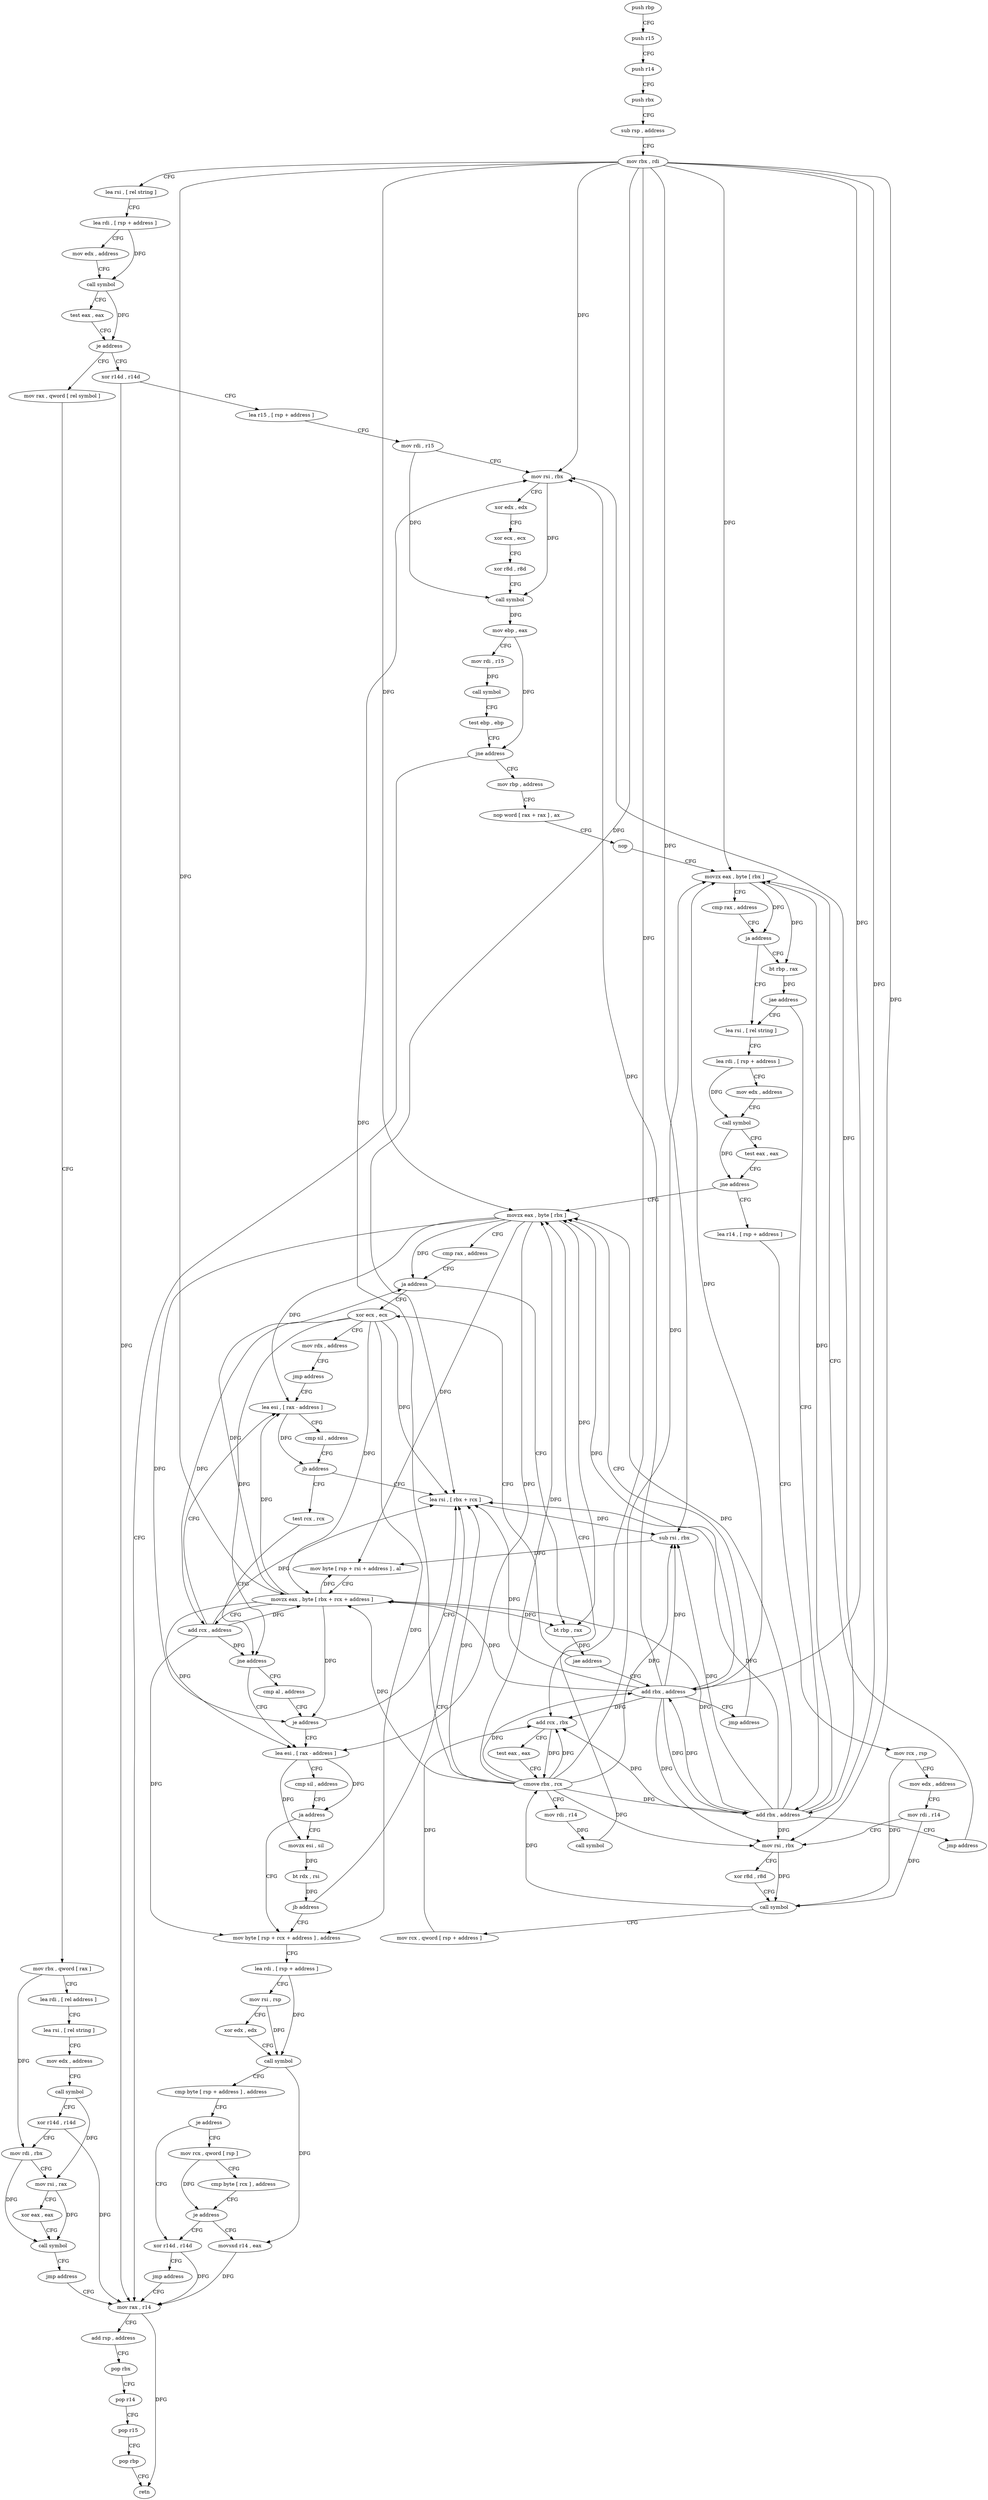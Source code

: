 digraph "func" {
"75232" [label = "push rbp" ]
"75233" [label = "push r15" ]
"75235" [label = "push r14" ]
"75237" [label = "push rbx" ]
"75238" [label = "sub rsp , address" ]
"75242" [label = "mov rbx , rdi" ]
"75245" [label = "lea rsi , [ rel string ]" ]
"75252" [label = "lea rdi , [ rsp + address ]" ]
"75257" [label = "mov edx , address" ]
"75262" [label = "call symbol" ]
"75267" [label = "test eax , eax" ]
"75269" [label = "je address" ]
"75326" [label = "xor r14d , r14d" ]
"75271" [label = "mov rax , qword [ rel symbol ]" ]
"75329" [label = "lea r15 , [ rsp + address ]" ]
"75334" [label = "mov rdi , r15" ]
"75337" [label = "mov rsi , rbx" ]
"75340" [label = "xor edx , edx" ]
"75342" [label = "xor ecx , ecx" ]
"75344" [label = "xor r8d , r8d" ]
"75347" [label = "call symbol" ]
"75352" [label = "mov ebp , eax" ]
"75354" [label = "mov rdi , r15" ]
"75357" [label = "call symbol" ]
"75362" [label = "test ebp , ebp" ]
"75364" [label = "jne address" ]
"75637" [label = "mov rax , r14" ]
"75370" [label = "mov rbp , address" ]
"75278" [label = "mov rbx , qword [ rax ]" ]
"75281" [label = "lea rdi , [ rel address ]" ]
"75288" [label = "lea rsi , [ rel string ]" ]
"75295" [label = "mov edx , address" ]
"75300" [label = "call symbol" ]
"75305" [label = "xor r14d , r14d" ]
"75308" [label = "mov rdi , rbx" ]
"75311" [label = "mov rsi , rax" ]
"75314" [label = "xor eax , eax" ]
"75316" [label = "call symbol" ]
"75321" [label = "jmp address" ]
"75640" [label = "add rsp , address" ]
"75644" [label = "pop rbx" ]
"75645" [label = "pop r14" ]
"75647" [label = "pop r15" ]
"75649" [label = "pop rbp" ]
"75650" [label = "retn" ]
"75380" [label = "nop word [ rax + rax ] , ax" ]
"75390" [label = "nop" ]
"75392" [label = "movzx eax , byte [ rbx ]" ]
"75413" [label = "lea rsi , [ rel string ]" ]
"75420" [label = "lea rdi , [ rsp + address ]" ]
"75425" [label = "mov edx , address" ]
"75430" [label = "call symbol" ]
"75435" [label = "test eax , eax" ]
"75437" [label = "jne address" ]
"75488" [label = "movzx eax , byte [ rbx ]" ]
"75439" [label = "lea r14 , [ rsp + address ]" ]
"75401" [label = "bt rbp , rax" ]
"75405" [label = "jae address" ]
"75407" [label = "add rbx , address" ]
"75491" [label = "cmp rax , address" ]
"75495" [label = "ja address" ]
"75509" [label = "xor ecx , ecx" ]
"75497" [label = "bt rbp , rax" ]
"75444" [label = "mov rcx , rsp" ]
"75447" [label = "mov edx , address" ]
"75452" [label = "mov rdi , r14" ]
"75455" [label = "mov rsi , rbx" ]
"75458" [label = "xor r8d , r8d" ]
"75461" [label = "call symbol" ]
"75466" [label = "mov rcx , qword [ rsp + address ]" ]
"75471" [label = "add rcx , rbx" ]
"75474" [label = "test eax , eax" ]
"75476" [label = "cmove rbx , rcx" ]
"75480" [label = "mov rdi , r14" ]
"75483" [label = "call symbol" ]
"75411" [label = "jmp address" ]
"75511" [label = "mov rdx , address" ]
"75521" [label = "jmp address" ]
"75556" [label = "lea esi , [ rax - address ]" ]
"75501" [label = "jae address" ]
"75503" [label = "add rbx , address" ]
"75395" [label = "cmp rax , address" ]
"75399" [label = "ja address" ]
"75559" [label = "cmp sil , address" ]
"75563" [label = "jb address" ]
"75536" [label = "lea rsi , [ rbx + rcx ]" ]
"75565" [label = "test rcx , rcx" ]
"75507" [label = "jmp address" ]
"75540" [label = "sub rsi , rbx" ]
"75543" [label = "mov byte [ rsp + rsi + address ] , al" ]
"75547" [label = "movzx eax , byte [ rbx + rcx + address ]" ]
"75552" [label = "add rcx , address" ]
"75568" [label = "jne address" ]
"75574" [label = "lea esi , [ rax - address ]" ]
"75570" [label = "cmp al , address" ]
"75577" [label = "cmp sil , address" ]
"75581" [label = "ja address" ]
"75593" [label = "mov byte [ rsp + rcx + address ] , address" ]
"75583" [label = "movzx esi , sil" ]
"75572" [label = "je address" ]
"75598" [label = "lea rdi , [ rsp + address ]" ]
"75603" [label = "mov rsi , rsp" ]
"75606" [label = "xor edx , edx" ]
"75608" [label = "call symbol" ]
"75613" [label = "cmp byte [ rsp + address ] , address" ]
"75618" [label = "je address" ]
"75629" [label = "xor r14d , r14d" ]
"75620" [label = "mov rcx , qword [ rsp ]" ]
"75587" [label = "bt rdx , rsi" ]
"75591" [label = "jb address" ]
"75632" [label = "jmp address" ]
"75624" [label = "cmp byte [ rcx ] , address" ]
"75627" [label = "je address" ]
"75634" [label = "movsxd r14 , eax" ]
"75232" -> "75233" [ label = "CFG" ]
"75233" -> "75235" [ label = "CFG" ]
"75235" -> "75237" [ label = "CFG" ]
"75237" -> "75238" [ label = "CFG" ]
"75238" -> "75242" [ label = "CFG" ]
"75242" -> "75245" [ label = "CFG" ]
"75242" -> "75337" [ label = "DFG" ]
"75242" -> "75392" [ label = "DFG" ]
"75242" -> "75488" [ label = "DFG" ]
"75242" -> "75455" [ label = "DFG" ]
"75242" -> "75471" [ label = "DFG" ]
"75242" -> "75407" [ label = "DFG" ]
"75242" -> "75503" [ label = "DFG" ]
"75242" -> "75536" [ label = "DFG" ]
"75242" -> "75540" [ label = "DFG" ]
"75242" -> "75547" [ label = "DFG" ]
"75245" -> "75252" [ label = "CFG" ]
"75252" -> "75257" [ label = "CFG" ]
"75252" -> "75262" [ label = "DFG" ]
"75257" -> "75262" [ label = "CFG" ]
"75262" -> "75267" [ label = "CFG" ]
"75262" -> "75269" [ label = "DFG" ]
"75267" -> "75269" [ label = "CFG" ]
"75269" -> "75326" [ label = "CFG" ]
"75269" -> "75271" [ label = "CFG" ]
"75326" -> "75329" [ label = "CFG" ]
"75326" -> "75637" [ label = "DFG" ]
"75271" -> "75278" [ label = "CFG" ]
"75329" -> "75334" [ label = "CFG" ]
"75334" -> "75337" [ label = "CFG" ]
"75334" -> "75347" [ label = "DFG" ]
"75337" -> "75340" [ label = "CFG" ]
"75337" -> "75347" [ label = "DFG" ]
"75340" -> "75342" [ label = "CFG" ]
"75342" -> "75344" [ label = "CFG" ]
"75344" -> "75347" [ label = "CFG" ]
"75347" -> "75352" [ label = "DFG" ]
"75352" -> "75354" [ label = "CFG" ]
"75352" -> "75364" [ label = "DFG" ]
"75354" -> "75357" [ label = "DFG" ]
"75357" -> "75362" [ label = "CFG" ]
"75362" -> "75364" [ label = "CFG" ]
"75364" -> "75637" [ label = "CFG" ]
"75364" -> "75370" [ label = "CFG" ]
"75637" -> "75640" [ label = "CFG" ]
"75637" -> "75650" [ label = "DFG" ]
"75370" -> "75380" [ label = "CFG" ]
"75278" -> "75281" [ label = "CFG" ]
"75278" -> "75308" [ label = "DFG" ]
"75281" -> "75288" [ label = "CFG" ]
"75288" -> "75295" [ label = "CFG" ]
"75295" -> "75300" [ label = "CFG" ]
"75300" -> "75305" [ label = "CFG" ]
"75300" -> "75311" [ label = "DFG" ]
"75305" -> "75308" [ label = "CFG" ]
"75305" -> "75637" [ label = "DFG" ]
"75308" -> "75311" [ label = "CFG" ]
"75308" -> "75316" [ label = "DFG" ]
"75311" -> "75314" [ label = "CFG" ]
"75311" -> "75316" [ label = "DFG" ]
"75314" -> "75316" [ label = "CFG" ]
"75316" -> "75321" [ label = "CFG" ]
"75321" -> "75637" [ label = "CFG" ]
"75640" -> "75644" [ label = "CFG" ]
"75644" -> "75645" [ label = "CFG" ]
"75645" -> "75647" [ label = "CFG" ]
"75647" -> "75649" [ label = "CFG" ]
"75649" -> "75650" [ label = "CFG" ]
"75380" -> "75390" [ label = "CFG" ]
"75390" -> "75392" [ label = "CFG" ]
"75392" -> "75395" [ label = "CFG" ]
"75392" -> "75399" [ label = "DFG" ]
"75392" -> "75401" [ label = "DFG" ]
"75413" -> "75420" [ label = "CFG" ]
"75420" -> "75425" [ label = "CFG" ]
"75420" -> "75430" [ label = "DFG" ]
"75425" -> "75430" [ label = "CFG" ]
"75430" -> "75435" [ label = "CFG" ]
"75430" -> "75437" [ label = "DFG" ]
"75435" -> "75437" [ label = "CFG" ]
"75437" -> "75488" [ label = "CFG" ]
"75437" -> "75439" [ label = "CFG" ]
"75488" -> "75491" [ label = "CFG" ]
"75488" -> "75495" [ label = "DFG" ]
"75488" -> "75497" [ label = "DFG" ]
"75488" -> "75556" [ label = "DFG" ]
"75488" -> "75543" [ label = "DFG" ]
"75488" -> "75574" [ label = "DFG" ]
"75488" -> "75572" [ label = "DFG" ]
"75439" -> "75444" [ label = "CFG" ]
"75401" -> "75405" [ label = "DFG" ]
"75405" -> "75413" [ label = "CFG" ]
"75405" -> "75407" [ label = "CFG" ]
"75407" -> "75411" [ label = "CFG" ]
"75407" -> "75337" [ label = "DFG" ]
"75407" -> "75392" [ label = "DFG" ]
"75407" -> "75488" [ label = "DFG" ]
"75407" -> "75455" [ label = "DFG" ]
"75407" -> "75471" [ label = "DFG" ]
"75407" -> "75503" [ label = "DFG" ]
"75407" -> "75536" [ label = "DFG" ]
"75407" -> "75540" [ label = "DFG" ]
"75407" -> "75547" [ label = "DFG" ]
"75491" -> "75495" [ label = "CFG" ]
"75495" -> "75509" [ label = "CFG" ]
"75495" -> "75497" [ label = "CFG" ]
"75509" -> "75511" [ label = "CFG" ]
"75509" -> "75536" [ label = "DFG" ]
"75509" -> "75547" [ label = "DFG" ]
"75509" -> "75552" [ label = "DFG" ]
"75509" -> "75568" [ label = "DFG" ]
"75509" -> "75593" [ label = "DFG" ]
"75497" -> "75501" [ label = "DFG" ]
"75444" -> "75447" [ label = "CFG" ]
"75444" -> "75461" [ label = "DFG" ]
"75447" -> "75452" [ label = "CFG" ]
"75452" -> "75455" [ label = "CFG" ]
"75452" -> "75461" [ label = "DFG" ]
"75455" -> "75458" [ label = "CFG" ]
"75455" -> "75461" [ label = "DFG" ]
"75458" -> "75461" [ label = "CFG" ]
"75461" -> "75466" [ label = "CFG" ]
"75461" -> "75476" [ label = "DFG" ]
"75466" -> "75471" [ label = "DFG" ]
"75471" -> "75474" [ label = "CFG" ]
"75471" -> "75476" [ label = "DFG" ]
"75474" -> "75476" [ label = "CFG" ]
"75476" -> "75480" [ label = "CFG" ]
"75476" -> "75337" [ label = "DFG" ]
"75476" -> "75392" [ label = "DFG" ]
"75476" -> "75488" [ label = "DFG" ]
"75476" -> "75455" [ label = "DFG" ]
"75476" -> "75471" [ label = "DFG" ]
"75476" -> "75407" [ label = "DFG" ]
"75476" -> "75503" [ label = "DFG" ]
"75476" -> "75536" [ label = "DFG" ]
"75476" -> "75540" [ label = "DFG" ]
"75476" -> "75547" [ label = "DFG" ]
"75480" -> "75483" [ label = "DFG" ]
"75483" -> "75488" [ label = "CFG" ]
"75411" -> "75392" [ label = "CFG" ]
"75511" -> "75521" [ label = "CFG" ]
"75521" -> "75556" [ label = "CFG" ]
"75556" -> "75559" [ label = "CFG" ]
"75556" -> "75563" [ label = "DFG" ]
"75501" -> "75509" [ label = "CFG" ]
"75501" -> "75503" [ label = "CFG" ]
"75503" -> "75507" [ label = "CFG" ]
"75503" -> "75337" [ label = "DFG" ]
"75503" -> "75392" [ label = "DFG" ]
"75503" -> "75488" [ label = "DFG" ]
"75503" -> "75455" [ label = "DFG" ]
"75503" -> "75471" [ label = "DFG" ]
"75503" -> "75407" [ label = "DFG" ]
"75503" -> "75536" [ label = "DFG" ]
"75503" -> "75540" [ label = "DFG" ]
"75503" -> "75547" [ label = "DFG" ]
"75395" -> "75399" [ label = "CFG" ]
"75399" -> "75413" [ label = "CFG" ]
"75399" -> "75401" [ label = "CFG" ]
"75559" -> "75563" [ label = "CFG" ]
"75563" -> "75536" [ label = "CFG" ]
"75563" -> "75565" [ label = "CFG" ]
"75536" -> "75540" [ label = "DFG" ]
"75565" -> "75568" [ label = "CFG" ]
"75507" -> "75488" [ label = "CFG" ]
"75540" -> "75543" [ label = "DFG" ]
"75543" -> "75547" [ label = "CFG" ]
"75547" -> "75552" [ label = "CFG" ]
"75547" -> "75495" [ label = "DFG" ]
"75547" -> "75497" [ label = "DFG" ]
"75547" -> "75556" [ label = "DFG" ]
"75547" -> "75543" [ label = "DFG" ]
"75547" -> "75574" [ label = "DFG" ]
"75547" -> "75572" [ label = "DFG" ]
"75552" -> "75556" [ label = "CFG" ]
"75552" -> "75536" [ label = "DFG" ]
"75552" -> "75547" [ label = "DFG" ]
"75552" -> "75568" [ label = "DFG" ]
"75552" -> "75593" [ label = "DFG" ]
"75568" -> "75574" [ label = "CFG" ]
"75568" -> "75570" [ label = "CFG" ]
"75574" -> "75577" [ label = "CFG" ]
"75574" -> "75581" [ label = "DFG" ]
"75574" -> "75583" [ label = "DFG" ]
"75570" -> "75572" [ label = "CFG" ]
"75577" -> "75581" [ label = "CFG" ]
"75581" -> "75593" [ label = "CFG" ]
"75581" -> "75583" [ label = "CFG" ]
"75593" -> "75598" [ label = "CFG" ]
"75583" -> "75587" [ label = "DFG" ]
"75572" -> "75536" [ label = "CFG" ]
"75572" -> "75574" [ label = "CFG" ]
"75598" -> "75603" [ label = "CFG" ]
"75598" -> "75608" [ label = "DFG" ]
"75603" -> "75606" [ label = "CFG" ]
"75603" -> "75608" [ label = "DFG" ]
"75606" -> "75608" [ label = "CFG" ]
"75608" -> "75613" [ label = "CFG" ]
"75608" -> "75634" [ label = "DFG" ]
"75613" -> "75618" [ label = "CFG" ]
"75618" -> "75629" [ label = "CFG" ]
"75618" -> "75620" [ label = "CFG" ]
"75629" -> "75632" [ label = "CFG" ]
"75629" -> "75637" [ label = "DFG" ]
"75620" -> "75624" [ label = "CFG" ]
"75620" -> "75627" [ label = "DFG" ]
"75587" -> "75591" [ label = "DFG" ]
"75591" -> "75536" [ label = "CFG" ]
"75591" -> "75593" [ label = "CFG" ]
"75632" -> "75637" [ label = "CFG" ]
"75624" -> "75627" [ label = "CFG" ]
"75627" -> "75634" [ label = "CFG" ]
"75627" -> "75629" [ label = "CFG" ]
"75634" -> "75637" [ label = "DFG" ]
}
